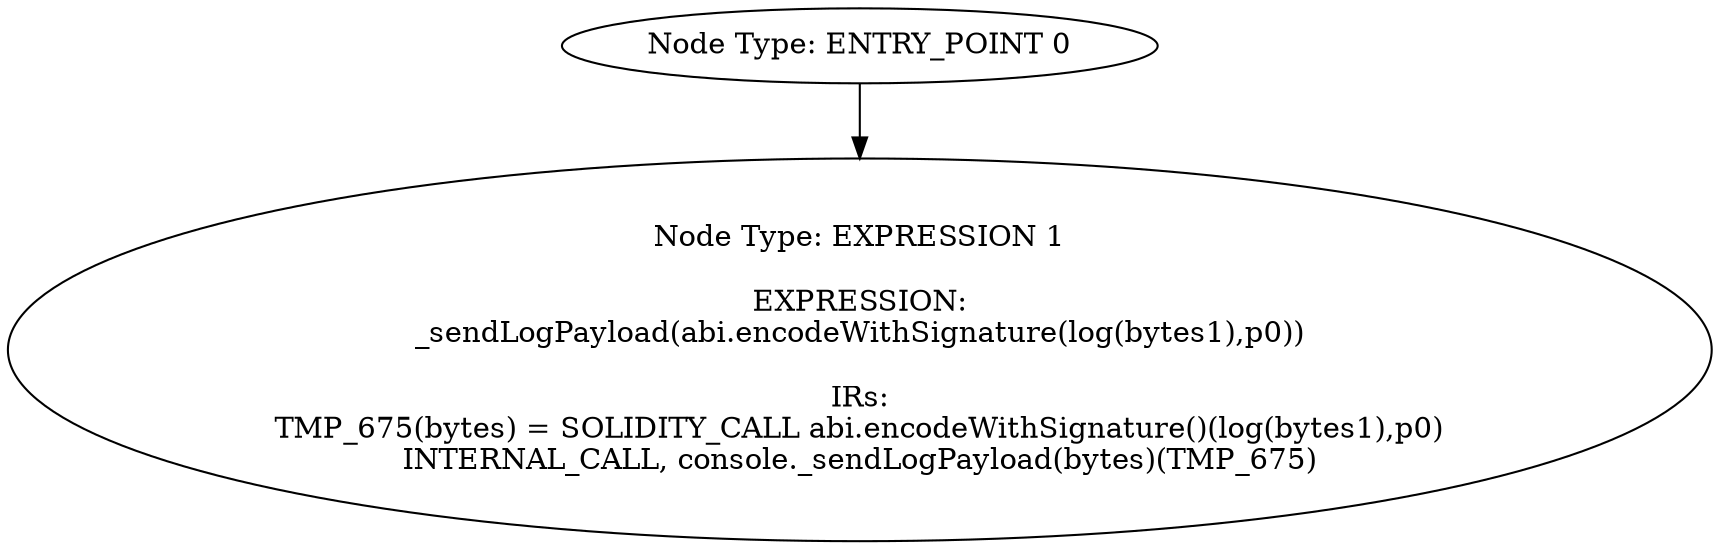 digraph{
0[label="Node Type: ENTRY_POINT 0
"];
0->1;
1[label="Node Type: EXPRESSION 1

EXPRESSION:
_sendLogPayload(abi.encodeWithSignature(log(bytes1),p0))

IRs:
TMP_675(bytes) = SOLIDITY_CALL abi.encodeWithSignature()(log(bytes1),p0)
INTERNAL_CALL, console._sendLogPayload(bytes)(TMP_675)"];
}

